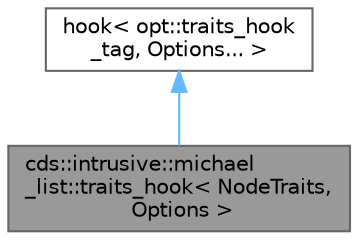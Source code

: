 digraph "cds::intrusive::michael_list::traits_hook&lt; NodeTraits, Options &gt;"
{
 // LATEX_PDF_SIZE
  bgcolor="transparent";
  edge [fontname=Helvetica,fontsize=10,labelfontname=Helvetica,labelfontsize=10];
  node [fontname=Helvetica,fontsize=10,shape=box,height=0.2,width=0.4];
  Node1 [id="Node000001",label="cds::intrusive::michael\l_list::traits_hook\< NodeTraits,\l Options \>",height=0.2,width=0.4,color="gray40", fillcolor="grey60", style="filled", fontcolor="black",tooltip="Traits hook"];
  Node2 -> Node1 [id="edge2_Node000001_Node000002",dir="back",color="steelblue1",style="solid",tooltip=" "];
  Node2 [id="Node000002",label="hook\< opt::traits_hook\l_tag, Options... \>",height=0.2,width=0.4,color="gray40", fillcolor="white", style="filled",tooltip=" "];
}
